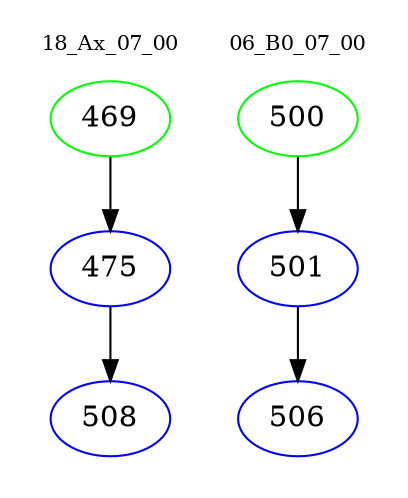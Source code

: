 digraph{
subgraph cluster_0 {
color = white
label = "18_Ax_07_00";
fontsize=10;
T0_469 [label="469", color="green"]
T0_469 -> T0_475 [color="black"]
T0_475 [label="475", color="blue"]
T0_475 -> T0_508 [color="black"]
T0_508 [label="508", color="blue"]
}
subgraph cluster_1 {
color = white
label = "06_B0_07_00";
fontsize=10;
T1_500 [label="500", color="green"]
T1_500 -> T1_501 [color="black"]
T1_501 [label="501", color="blue"]
T1_501 -> T1_506 [color="black"]
T1_506 [label="506", color="blue"]
}
}
